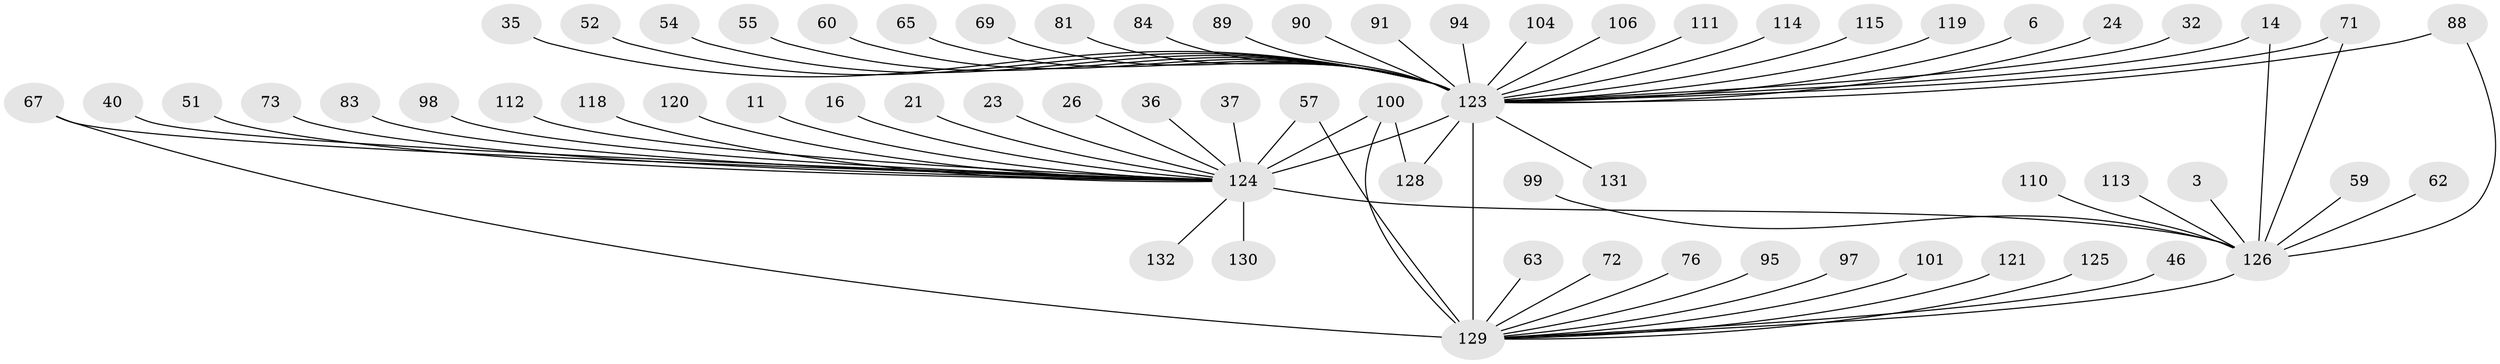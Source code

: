 // original degree distribution, {7: 0.022727272727272728, 41: 0.007575757575757576, 1: 0.4621212121212121, 19: 0.007575757575757576, 4: 0.045454545454545456, 14: 0.007575757575757576, 6: 0.03787878787878788, 9: 0.015151515151515152, 5: 0.015151515151515152, 3: 0.16666666666666666, 10: 0.015151515151515152, 2: 0.17424242424242425, 8: 0.015151515151515152, 16: 0.007575757575757576}
// Generated by graph-tools (version 1.1) at 2025/47/03/09/25 04:47:07]
// undirected, 66 vertices, 73 edges
graph export_dot {
graph [start="1"]
  node [color=gray90,style=filled];
  3;
  6;
  11;
  14;
  16;
  21;
  23;
  24;
  26;
  32;
  35;
  36;
  37;
  40;
  46;
  51;
  52;
  54;
  55;
  57;
  59;
  60;
  62;
  63;
  65;
  67 [super="+56"];
  69;
  71;
  72;
  73;
  76 [super="+50"];
  81;
  83;
  84;
  88;
  89;
  90;
  91;
  94;
  95;
  97;
  98 [super="+92"];
  99;
  100 [super="+64"];
  101;
  104;
  106;
  110;
  111;
  112;
  113;
  114;
  115;
  118;
  119;
  120;
  121;
  123 [super="+12+122+109+82"];
  124 [super="+43+61+68+2"];
  125;
  126 [super="+49"];
  128 [super="+127"];
  129 [super="+66+70+103+117+105"];
  130;
  131 [super="+20"];
  132;
  3 -- 126;
  6 -- 123;
  11 -- 124;
  14 -- 126;
  14 -- 123;
  16 -- 124;
  21 -- 124;
  23 -- 124;
  24 -- 123;
  26 -- 124;
  32 -- 123;
  35 -- 123;
  36 -- 124;
  37 -- 124;
  40 -- 124;
  46 -- 129;
  51 -- 124;
  52 -- 123;
  54 -- 123;
  55 -- 123;
  57 -- 124;
  57 -- 129;
  59 -- 126;
  60 -- 123;
  62 -- 126;
  63 -- 129;
  65 -- 123;
  67 -- 124 [weight=2];
  67 -- 129;
  69 -- 123;
  71 -- 126;
  71 -- 123;
  72 -- 129;
  73 -- 124;
  76 -- 129;
  81 -- 123;
  83 -- 124;
  84 -- 123;
  88 -- 126;
  88 -- 123;
  89 -- 123;
  90 -- 123;
  91 -- 123;
  94 -- 123;
  95 -- 129;
  97 -- 129;
  98 -- 124;
  99 -- 126;
  100 -- 128;
  100 -- 129;
  100 -- 124 [weight=3];
  101 -- 129;
  104 -- 123;
  106 -- 123;
  110 -- 126;
  111 -- 123;
  112 -- 124;
  113 -- 126;
  114 -- 123;
  115 -- 123;
  118 -- 124;
  119 -- 123;
  120 -- 124;
  121 -- 129;
  123 -- 124 [weight=25];
  123 -- 128 [weight=2];
  123 -- 129 [weight=19];
  123 -- 131 [weight=3];
  124 -- 132;
  124 -- 126 [weight=7];
  124 -- 130;
  125 -- 129;
  126 -- 129 [weight=3];
}

